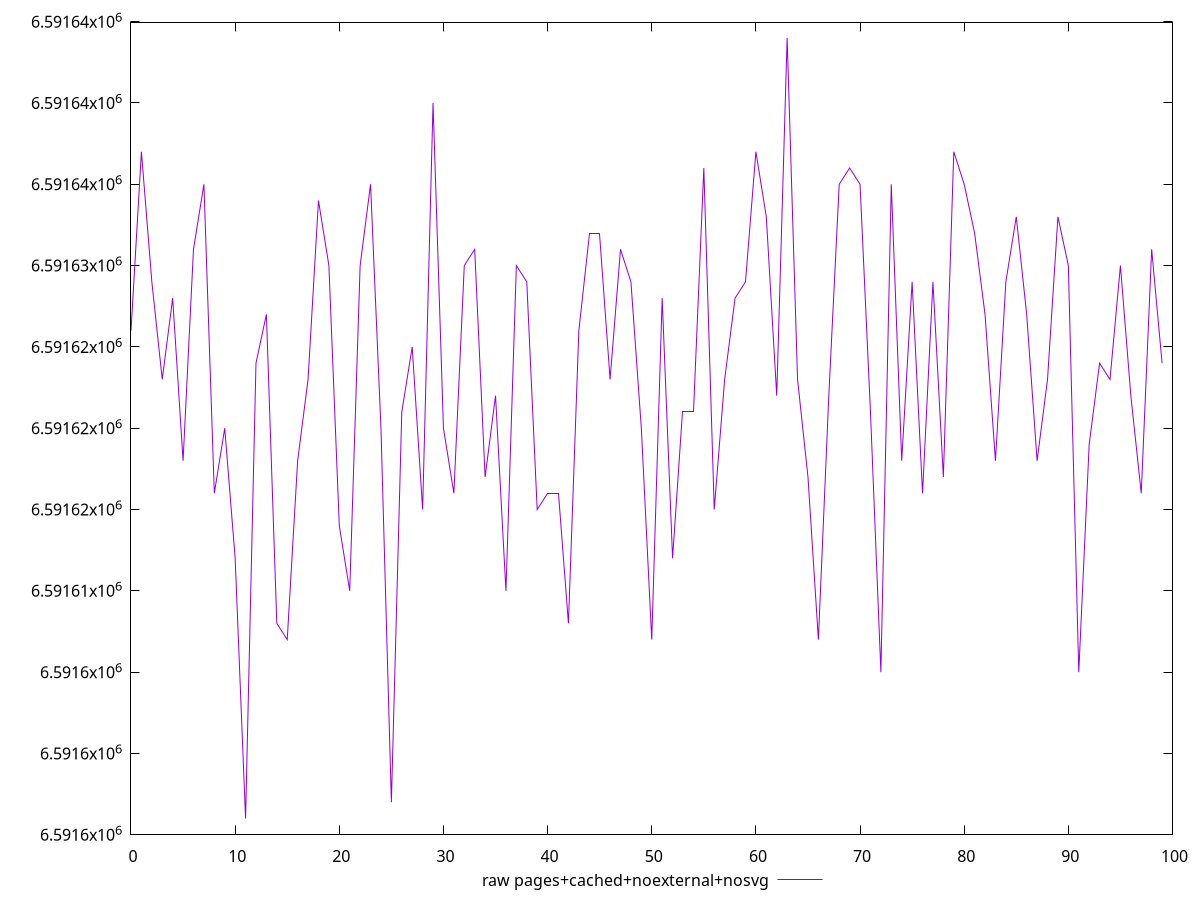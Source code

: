 $_rawPagesCachedNoexternalNosvg <<EOF
6591626
6591637
6591629
6591623
6591628
6591618
6591631
6591635
6591616
6591620
6591612
6591596
6591624
6591627
6591608
6591607
6591618
6591623
6591634
6591630
6591614
6591610
6591630
6591635
6591620
6591597
6591621
6591625
6591615
6591640
6591620
6591616
6591630
6591631
6591617
6591622
6591610
6591630
6591629
6591615
6591616
6591616
6591608
6591626
6591632
6591632
6591623
6591631
6591629
6591620
6591607
6591628
6591612
6591621
6591621
6591636
6591615
6591623
6591628
6591629
6591637
6591633
6591622
6591644
6591623
6591617
6591607
6591622
6591635
6591636
6591635
6591621
6591605
6591635
6591618
6591629
6591616
6591629
6591617
6591637
6591635
6591632
6591627
6591618
6591629
6591633
6591627
6591618
6591623
6591633
6591630
6591605
6591619
6591624
6591623
6591630
6591622
6591616
6591631
6591624
EOF
set key outside below
set terminal pngcairo
set output "report_00006_2020-11-02T20-21-41.718Z/total-byte-weight/pages+cached+noexternal+nosvg//raw.png"
set yrange [6591595.04:6591644.96]
plot $_rawPagesCachedNoexternalNosvg title "raw pages+cached+noexternal+nosvg" with line ,